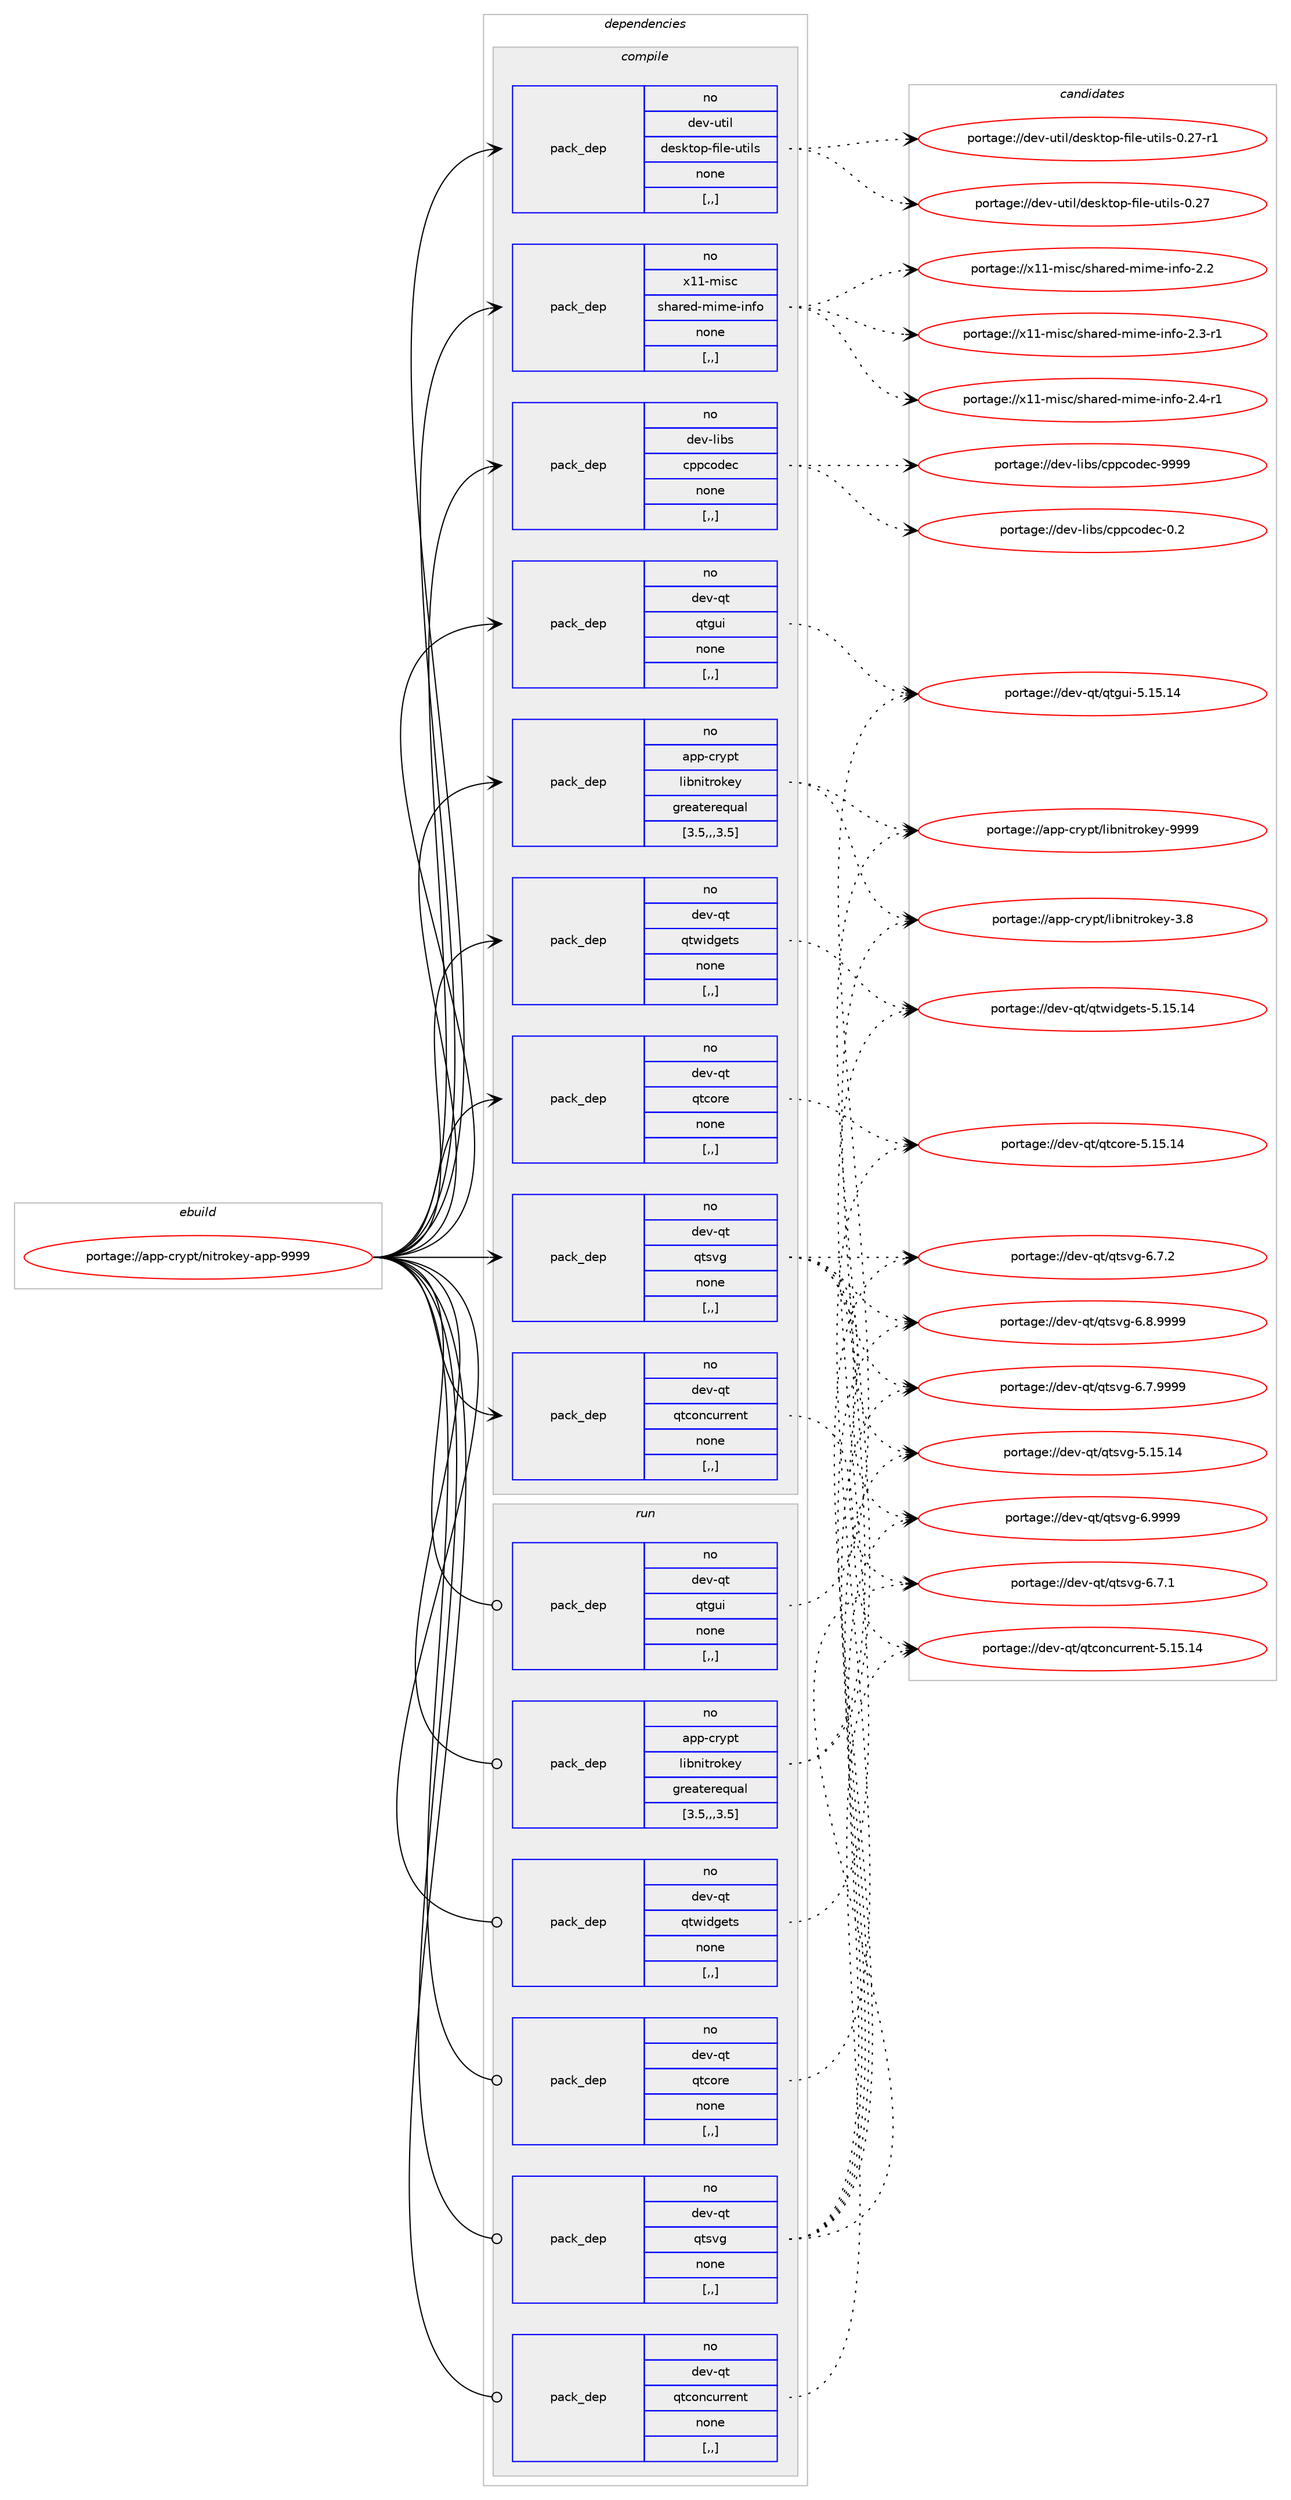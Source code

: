 digraph prolog {

# *************
# Graph options
# *************

newrank=true;
concentrate=true;
compound=true;
graph [rankdir=LR,fontname=Helvetica,fontsize=10,ranksep=1.5];#, ranksep=2.5, nodesep=0.2];
edge  [arrowhead=vee];
node  [fontname=Helvetica,fontsize=10];

# **********
# The ebuild
# **********

subgraph cluster_leftcol {
color=gray;
rank=same;
label=<<i>ebuild</i>>;
id [label="portage://app-crypt/nitrokey-app-9999", color=red, width=4, href="../app-crypt/nitrokey-app-9999.svg"];
}

# ****************
# The dependencies
# ****************

subgraph cluster_midcol {
color=gray;
label=<<i>dependencies</i>>;
subgraph cluster_compile {
fillcolor="#eeeeee";
style=filled;
label=<<i>compile</i>>;
subgraph pack9641 {
dependency13202 [label=<<TABLE BORDER="0" CELLBORDER="1" CELLSPACING="0" CELLPADDING="4" WIDTH="220"><TR><TD ROWSPAN="6" CELLPADDING="30">pack_dep</TD></TR><TR><TD WIDTH="110">no</TD></TR><TR><TD>app-crypt</TD></TR><TR><TD>libnitrokey</TD></TR><TR><TD>greaterequal</TD></TR><TR><TD>[3.5,,,3.5]</TD></TR></TABLE>>, shape=none, color=blue];
}
id:e -> dependency13202:w [weight=20,style="solid",arrowhead="vee"];
subgraph pack9642 {
dependency13203 [label=<<TABLE BORDER="0" CELLBORDER="1" CELLSPACING="0" CELLPADDING="4" WIDTH="220"><TR><TD ROWSPAN="6" CELLPADDING="30">pack_dep</TD></TR><TR><TD WIDTH="110">no</TD></TR><TR><TD>dev-libs</TD></TR><TR><TD>cppcodec</TD></TR><TR><TD>none</TD></TR><TR><TD>[,,]</TD></TR></TABLE>>, shape=none, color=blue];
}
id:e -> dependency13203:w [weight=20,style="solid",arrowhead="vee"];
subgraph pack9643 {
dependency13204 [label=<<TABLE BORDER="0" CELLBORDER="1" CELLSPACING="0" CELLPADDING="4" WIDTH="220"><TR><TD ROWSPAN="6" CELLPADDING="30">pack_dep</TD></TR><TR><TD WIDTH="110">no</TD></TR><TR><TD>dev-qt</TD></TR><TR><TD>qtconcurrent</TD></TR><TR><TD>none</TD></TR><TR><TD>[,,]</TD></TR></TABLE>>, shape=none, color=blue];
}
id:e -> dependency13204:w [weight=20,style="solid",arrowhead="vee"];
subgraph pack9644 {
dependency13205 [label=<<TABLE BORDER="0" CELLBORDER="1" CELLSPACING="0" CELLPADDING="4" WIDTH="220"><TR><TD ROWSPAN="6" CELLPADDING="30">pack_dep</TD></TR><TR><TD WIDTH="110">no</TD></TR><TR><TD>dev-qt</TD></TR><TR><TD>qtcore</TD></TR><TR><TD>none</TD></TR><TR><TD>[,,]</TD></TR></TABLE>>, shape=none, color=blue];
}
id:e -> dependency13205:w [weight=20,style="solid",arrowhead="vee"];
subgraph pack9645 {
dependency13206 [label=<<TABLE BORDER="0" CELLBORDER="1" CELLSPACING="0" CELLPADDING="4" WIDTH="220"><TR><TD ROWSPAN="6" CELLPADDING="30">pack_dep</TD></TR><TR><TD WIDTH="110">no</TD></TR><TR><TD>dev-qt</TD></TR><TR><TD>qtgui</TD></TR><TR><TD>none</TD></TR><TR><TD>[,,]</TD></TR></TABLE>>, shape=none, color=blue];
}
id:e -> dependency13206:w [weight=20,style="solid",arrowhead="vee"];
subgraph pack9646 {
dependency13207 [label=<<TABLE BORDER="0" CELLBORDER="1" CELLSPACING="0" CELLPADDING="4" WIDTH="220"><TR><TD ROWSPAN="6" CELLPADDING="30">pack_dep</TD></TR><TR><TD WIDTH="110">no</TD></TR><TR><TD>dev-qt</TD></TR><TR><TD>qtsvg</TD></TR><TR><TD>none</TD></TR><TR><TD>[,,]</TD></TR></TABLE>>, shape=none, color=blue];
}
id:e -> dependency13207:w [weight=20,style="solid",arrowhead="vee"];
subgraph pack9647 {
dependency13208 [label=<<TABLE BORDER="0" CELLBORDER="1" CELLSPACING="0" CELLPADDING="4" WIDTH="220"><TR><TD ROWSPAN="6" CELLPADDING="30">pack_dep</TD></TR><TR><TD WIDTH="110">no</TD></TR><TR><TD>dev-qt</TD></TR><TR><TD>qtwidgets</TD></TR><TR><TD>none</TD></TR><TR><TD>[,,]</TD></TR></TABLE>>, shape=none, color=blue];
}
id:e -> dependency13208:w [weight=20,style="solid",arrowhead="vee"];
subgraph pack9648 {
dependency13209 [label=<<TABLE BORDER="0" CELLBORDER="1" CELLSPACING="0" CELLPADDING="4" WIDTH="220"><TR><TD ROWSPAN="6" CELLPADDING="30">pack_dep</TD></TR><TR><TD WIDTH="110">no</TD></TR><TR><TD>dev-util</TD></TR><TR><TD>desktop-file-utils</TD></TR><TR><TD>none</TD></TR><TR><TD>[,,]</TD></TR></TABLE>>, shape=none, color=blue];
}
id:e -> dependency13209:w [weight=20,style="solid",arrowhead="vee"];
subgraph pack9649 {
dependency13210 [label=<<TABLE BORDER="0" CELLBORDER="1" CELLSPACING="0" CELLPADDING="4" WIDTH="220"><TR><TD ROWSPAN="6" CELLPADDING="30">pack_dep</TD></TR><TR><TD WIDTH="110">no</TD></TR><TR><TD>x11-misc</TD></TR><TR><TD>shared-mime-info</TD></TR><TR><TD>none</TD></TR><TR><TD>[,,]</TD></TR></TABLE>>, shape=none, color=blue];
}
id:e -> dependency13210:w [weight=20,style="solid",arrowhead="vee"];
}
subgraph cluster_compileandrun {
fillcolor="#eeeeee";
style=filled;
label=<<i>compile and run</i>>;
}
subgraph cluster_run {
fillcolor="#eeeeee";
style=filled;
label=<<i>run</i>>;
subgraph pack9650 {
dependency13211 [label=<<TABLE BORDER="0" CELLBORDER="1" CELLSPACING="0" CELLPADDING="4" WIDTH="220"><TR><TD ROWSPAN="6" CELLPADDING="30">pack_dep</TD></TR><TR><TD WIDTH="110">no</TD></TR><TR><TD>app-crypt</TD></TR><TR><TD>libnitrokey</TD></TR><TR><TD>greaterequal</TD></TR><TR><TD>[3.5,,,3.5]</TD></TR></TABLE>>, shape=none, color=blue];
}
id:e -> dependency13211:w [weight=20,style="solid",arrowhead="odot"];
subgraph pack9651 {
dependency13212 [label=<<TABLE BORDER="0" CELLBORDER="1" CELLSPACING="0" CELLPADDING="4" WIDTH="220"><TR><TD ROWSPAN="6" CELLPADDING="30">pack_dep</TD></TR><TR><TD WIDTH="110">no</TD></TR><TR><TD>dev-qt</TD></TR><TR><TD>qtconcurrent</TD></TR><TR><TD>none</TD></TR><TR><TD>[,,]</TD></TR></TABLE>>, shape=none, color=blue];
}
id:e -> dependency13212:w [weight=20,style="solid",arrowhead="odot"];
subgraph pack9652 {
dependency13213 [label=<<TABLE BORDER="0" CELLBORDER="1" CELLSPACING="0" CELLPADDING="4" WIDTH="220"><TR><TD ROWSPAN="6" CELLPADDING="30">pack_dep</TD></TR><TR><TD WIDTH="110">no</TD></TR><TR><TD>dev-qt</TD></TR><TR><TD>qtcore</TD></TR><TR><TD>none</TD></TR><TR><TD>[,,]</TD></TR></TABLE>>, shape=none, color=blue];
}
id:e -> dependency13213:w [weight=20,style="solid",arrowhead="odot"];
subgraph pack9653 {
dependency13214 [label=<<TABLE BORDER="0" CELLBORDER="1" CELLSPACING="0" CELLPADDING="4" WIDTH="220"><TR><TD ROWSPAN="6" CELLPADDING="30">pack_dep</TD></TR><TR><TD WIDTH="110">no</TD></TR><TR><TD>dev-qt</TD></TR><TR><TD>qtgui</TD></TR><TR><TD>none</TD></TR><TR><TD>[,,]</TD></TR></TABLE>>, shape=none, color=blue];
}
id:e -> dependency13214:w [weight=20,style="solid",arrowhead="odot"];
subgraph pack9654 {
dependency13215 [label=<<TABLE BORDER="0" CELLBORDER="1" CELLSPACING="0" CELLPADDING="4" WIDTH="220"><TR><TD ROWSPAN="6" CELLPADDING="30">pack_dep</TD></TR><TR><TD WIDTH="110">no</TD></TR><TR><TD>dev-qt</TD></TR><TR><TD>qtsvg</TD></TR><TR><TD>none</TD></TR><TR><TD>[,,]</TD></TR></TABLE>>, shape=none, color=blue];
}
id:e -> dependency13215:w [weight=20,style="solid",arrowhead="odot"];
subgraph pack9655 {
dependency13216 [label=<<TABLE BORDER="0" CELLBORDER="1" CELLSPACING="0" CELLPADDING="4" WIDTH="220"><TR><TD ROWSPAN="6" CELLPADDING="30">pack_dep</TD></TR><TR><TD WIDTH="110">no</TD></TR><TR><TD>dev-qt</TD></TR><TR><TD>qtwidgets</TD></TR><TR><TD>none</TD></TR><TR><TD>[,,]</TD></TR></TABLE>>, shape=none, color=blue];
}
id:e -> dependency13216:w [weight=20,style="solid",arrowhead="odot"];
}
}

# **************
# The candidates
# **************

subgraph cluster_choices {
rank=same;
color=gray;
label=<<i>candidates</i>>;

subgraph choice9641 {
color=black;
nodesep=1;
choice971121124599114121112116471081059811010511611411110710112145514656 [label="portage://app-crypt/libnitrokey-3.8", color=red, width=4,href="../app-crypt/libnitrokey-3.8.svg"];
choice97112112459911412111211647108105981101051161141111071011214557575757 [label="portage://app-crypt/libnitrokey-9999", color=red, width=4,href="../app-crypt/libnitrokey-9999.svg"];
dependency13202:e -> choice971121124599114121112116471081059811010511611411110710112145514656:w [style=dotted,weight="100"];
dependency13202:e -> choice97112112459911412111211647108105981101051161141111071011214557575757:w [style=dotted,weight="100"];
}
subgraph choice9642 {
color=black;
nodesep=1;
choice10010111845108105981154799112112991111001019945484650 [label="portage://dev-libs/cppcodec-0.2", color=red, width=4,href="../dev-libs/cppcodec-0.2.svg"];
choice1001011184510810598115479911211299111100101994557575757 [label="portage://dev-libs/cppcodec-9999", color=red, width=4,href="../dev-libs/cppcodec-9999.svg"];
dependency13203:e -> choice10010111845108105981154799112112991111001019945484650:w [style=dotted,weight="100"];
dependency13203:e -> choice1001011184510810598115479911211299111100101994557575757:w [style=dotted,weight="100"];
}
subgraph choice9643 {
color=black;
nodesep=1;
choice100101118451131164711311699111110991171141141011101164553464953464952 [label="portage://dev-qt/qtconcurrent-5.15.14", color=red, width=4,href="../dev-qt/qtconcurrent-5.15.14.svg"];
dependency13204:e -> choice100101118451131164711311699111110991171141141011101164553464953464952:w [style=dotted,weight="100"];
}
subgraph choice9644 {
color=black;
nodesep=1;
choice1001011184511311647113116991111141014553464953464952 [label="portage://dev-qt/qtcore-5.15.14", color=red, width=4,href="../dev-qt/qtcore-5.15.14.svg"];
dependency13205:e -> choice1001011184511311647113116991111141014553464953464952:w [style=dotted,weight="100"];
}
subgraph choice9645 {
color=black;
nodesep=1;
choice10010111845113116471131161031171054553464953464952 [label="portage://dev-qt/qtgui-5.15.14", color=red, width=4,href="../dev-qt/qtgui-5.15.14.svg"];
dependency13206:e -> choice10010111845113116471131161031171054553464953464952:w [style=dotted,weight="100"];
}
subgraph choice9646 {
color=black;
nodesep=1;
choice10010111845113116471131161151181034553464953464952 [label="portage://dev-qt/qtsvg-5.15.14", color=red, width=4,href="../dev-qt/qtsvg-5.15.14.svg"];
choice1001011184511311647113116115118103455446554649 [label="portage://dev-qt/qtsvg-6.7.1", color=red, width=4,href="../dev-qt/qtsvg-6.7.1.svg"];
choice1001011184511311647113116115118103455446554650 [label="portage://dev-qt/qtsvg-6.7.2", color=red, width=4,href="../dev-qt/qtsvg-6.7.2.svg"];
choice1001011184511311647113116115118103455446554657575757 [label="portage://dev-qt/qtsvg-6.7.9999", color=red, width=4,href="../dev-qt/qtsvg-6.7.9999.svg"];
choice1001011184511311647113116115118103455446564657575757 [label="portage://dev-qt/qtsvg-6.8.9999", color=red, width=4,href="../dev-qt/qtsvg-6.8.9999.svg"];
choice100101118451131164711311611511810345544657575757 [label="portage://dev-qt/qtsvg-6.9999", color=red, width=4,href="../dev-qt/qtsvg-6.9999.svg"];
dependency13207:e -> choice10010111845113116471131161151181034553464953464952:w [style=dotted,weight="100"];
dependency13207:e -> choice1001011184511311647113116115118103455446554649:w [style=dotted,weight="100"];
dependency13207:e -> choice1001011184511311647113116115118103455446554650:w [style=dotted,weight="100"];
dependency13207:e -> choice1001011184511311647113116115118103455446554657575757:w [style=dotted,weight="100"];
dependency13207:e -> choice1001011184511311647113116115118103455446564657575757:w [style=dotted,weight="100"];
dependency13207:e -> choice100101118451131164711311611511810345544657575757:w [style=dotted,weight="100"];
}
subgraph choice9647 {
color=black;
nodesep=1;
choice10010111845113116471131161191051001031011161154553464953464952 [label="portage://dev-qt/qtwidgets-5.15.14", color=red, width=4,href="../dev-qt/qtwidgets-5.15.14.svg"];
dependency13208:e -> choice10010111845113116471131161191051001031011161154553464953464952:w [style=dotted,weight="100"];
}
subgraph choice9648 {
color=black;
nodesep=1;
choice100101118451171161051084710010111510711611111245102105108101451171161051081154548465055 [label="portage://dev-util/desktop-file-utils-0.27", color=red, width=4,href="../dev-util/desktop-file-utils-0.27.svg"];
choice1001011184511711610510847100101115107116111112451021051081014511711610510811545484650554511449 [label="portage://dev-util/desktop-file-utils-0.27-r1", color=red, width=4,href="../dev-util/desktop-file-utils-0.27-r1.svg"];
dependency13209:e -> choice100101118451171161051084710010111510711611111245102105108101451171161051081154548465055:w [style=dotted,weight="100"];
dependency13209:e -> choice1001011184511711610510847100101115107116111112451021051081014511711610510811545484650554511449:w [style=dotted,weight="100"];
}
subgraph choice9649 {
color=black;
nodesep=1;
choice120494945109105115994711510497114101100451091051091014510511010211145504650 [label="portage://x11-misc/shared-mime-info-2.2", color=red, width=4,href="../x11-misc/shared-mime-info-2.2.svg"];
choice1204949451091051159947115104971141011004510910510910145105110102111455046514511449 [label="portage://x11-misc/shared-mime-info-2.3-r1", color=red, width=4,href="../x11-misc/shared-mime-info-2.3-r1.svg"];
choice1204949451091051159947115104971141011004510910510910145105110102111455046524511449 [label="portage://x11-misc/shared-mime-info-2.4-r1", color=red, width=4,href="../x11-misc/shared-mime-info-2.4-r1.svg"];
dependency13210:e -> choice120494945109105115994711510497114101100451091051091014510511010211145504650:w [style=dotted,weight="100"];
dependency13210:e -> choice1204949451091051159947115104971141011004510910510910145105110102111455046514511449:w [style=dotted,weight="100"];
dependency13210:e -> choice1204949451091051159947115104971141011004510910510910145105110102111455046524511449:w [style=dotted,weight="100"];
}
subgraph choice9650 {
color=black;
nodesep=1;
choice971121124599114121112116471081059811010511611411110710112145514656 [label="portage://app-crypt/libnitrokey-3.8", color=red, width=4,href="../app-crypt/libnitrokey-3.8.svg"];
choice97112112459911412111211647108105981101051161141111071011214557575757 [label="portage://app-crypt/libnitrokey-9999", color=red, width=4,href="../app-crypt/libnitrokey-9999.svg"];
dependency13211:e -> choice971121124599114121112116471081059811010511611411110710112145514656:w [style=dotted,weight="100"];
dependency13211:e -> choice97112112459911412111211647108105981101051161141111071011214557575757:w [style=dotted,weight="100"];
}
subgraph choice9651 {
color=black;
nodesep=1;
choice100101118451131164711311699111110991171141141011101164553464953464952 [label="portage://dev-qt/qtconcurrent-5.15.14", color=red, width=4,href="../dev-qt/qtconcurrent-5.15.14.svg"];
dependency13212:e -> choice100101118451131164711311699111110991171141141011101164553464953464952:w [style=dotted,weight="100"];
}
subgraph choice9652 {
color=black;
nodesep=1;
choice1001011184511311647113116991111141014553464953464952 [label="portage://dev-qt/qtcore-5.15.14", color=red, width=4,href="../dev-qt/qtcore-5.15.14.svg"];
dependency13213:e -> choice1001011184511311647113116991111141014553464953464952:w [style=dotted,weight="100"];
}
subgraph choice9653 {
color=black;
nodesep=1;
choice10010111845113116471131161031171054553464953464952 [label="portage://dev-qt/qtgui-5.15.14", color=red, width=4,href="../dev-qt/qtgui-5.15.14.svg"];
dependency13214:e -> choice10010111845113116471131161031171054553464953464952:w [style=dotted,weight="100"];
}
subgraph choice9654 {
color=black;
nodesep=1;
choice10010111845113116471131161151181034553464953464952 [label="portage://dev-qt/qtsvg-5.15.14", color=red, width=4,href="../dev-qt/qtsvg-5.15.14.svg"];
choice1001011184511311647113116115118103455446554649 [label="portage://dev-qt/qtsvg-6.7.1", color=red, width=4,href="../dev-qt/qtsvg-6.7.1.svg"];
choice1001011184511311647113116115118103455446554650 [label="portage://dev-qt/qtsvg-6.7.2", color=red, width=4,href="../dev-qt/qtsvg-6.7.2.svg"];
choice1001011184511311647113116115118103455446554657575757 [label="portage://dev-qt/qtsvg-6.7.9999", color=red, width=4,href="../dev-qt/qtsvg-6.7.9999.svg"];
choice1001011184511311647113116115118103455446564657575757 [label="portage://dev-qt/qtsvg-6.8.9999", color=red, width=4,href="../dev-qt/qtsvg-6.8.9999.svg"];
choice100101118451131164711311611511810345544657575757 [label="portage://dev-qt/qtsvg-6.9999", color=red, width=4,href="../dev-qt/qtsvg-6.9999.svg"];
dependency13215:e -> choice10010111845113116471131161151181034553464953464952:w [style=dotted,weight="100"];
dependency13215:e -> choice1001011184511311647113116115118103455446554649:w [style=dotted,weight="100"];
dependency13215:e -> choice1001011184511311647113116115118103455446554650:w [style=dotted,weight="100"];
dependency13215:e -> choice1001011184511311647113116115118103455446554657575757:w [style=dotted,weight="100"];
dependency13215:e -> choice1001011184511311647113116115118103455446564657575757:w [style=dotted,weight="100"];
dependency13215:e -> choice100101118451131164711311611511810345544657575757:w [style=dotted,weight="100"];
}
subgraph choice9655 {
color=black;
nodesep=1;
choice10010111845113116471131161191051001031011161154553464953464952 [label="portage://dev-qt/qtwidgets-5.15.14", color=red, width=4,href="../dev-qt/qtwidgets-5.15.14.svg"];
dependency13216:e -> choice10010111845113116471131161191051001031011161154553464953464952:w [style=dotted,weight="100"];
}
}

}
